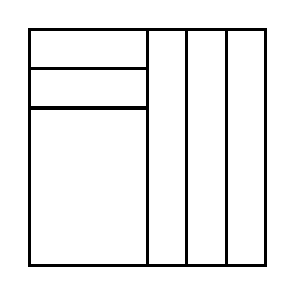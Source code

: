 \begin{tikzpicture}[very thick, scale=.5]
    \draw (0,5) rectangle (3,6);
    \draw (0,4) rectangle (3,5);
    \draw (0,0) rectangle (3,4);
    \draw (3,0) rectangle (4,6);
    \draw (4,0) rectangle (5,6);
    \draw (5,0) rectangle (6,6);
\end{tikzpicture}
